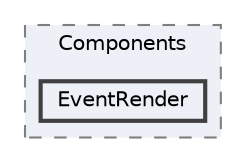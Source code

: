 digraph "Web/Modules/EleWise.ELMA.Projects.Web/Components/EventRender"
{
 // LATEX_PDF_SIZE
  bgcolor="transparent";
  edge [fontname=Helvetica,fontsize=10,labelfontname=Helvetica,labelfontsize=10];
  node [fontname=Helvetica,fontsize=10,shape=box,height=0.2,width=0.4];
  compound=true
  subgraph clusterdir_e4918ed821ae0972a2444417485c2e90 {
    graph [ bgcolor="#edf0f7", pencolor="grey50", label="Components", fontname=Helvetica,fontsize=10 style="filled,dashed", URL="dir_e4918ed821ae0972a2444417485c2e90.html",tooltip=""]
  dir_04b60749ea3766246cf09f08bcc7af19 [label="EventRender", fillcolor="#edf0f7", color="grey25", style="filled,bold", URL="dir_04b60749ea3766246cf09f08bcc7af19.html",tooltip=""];
  }
}
